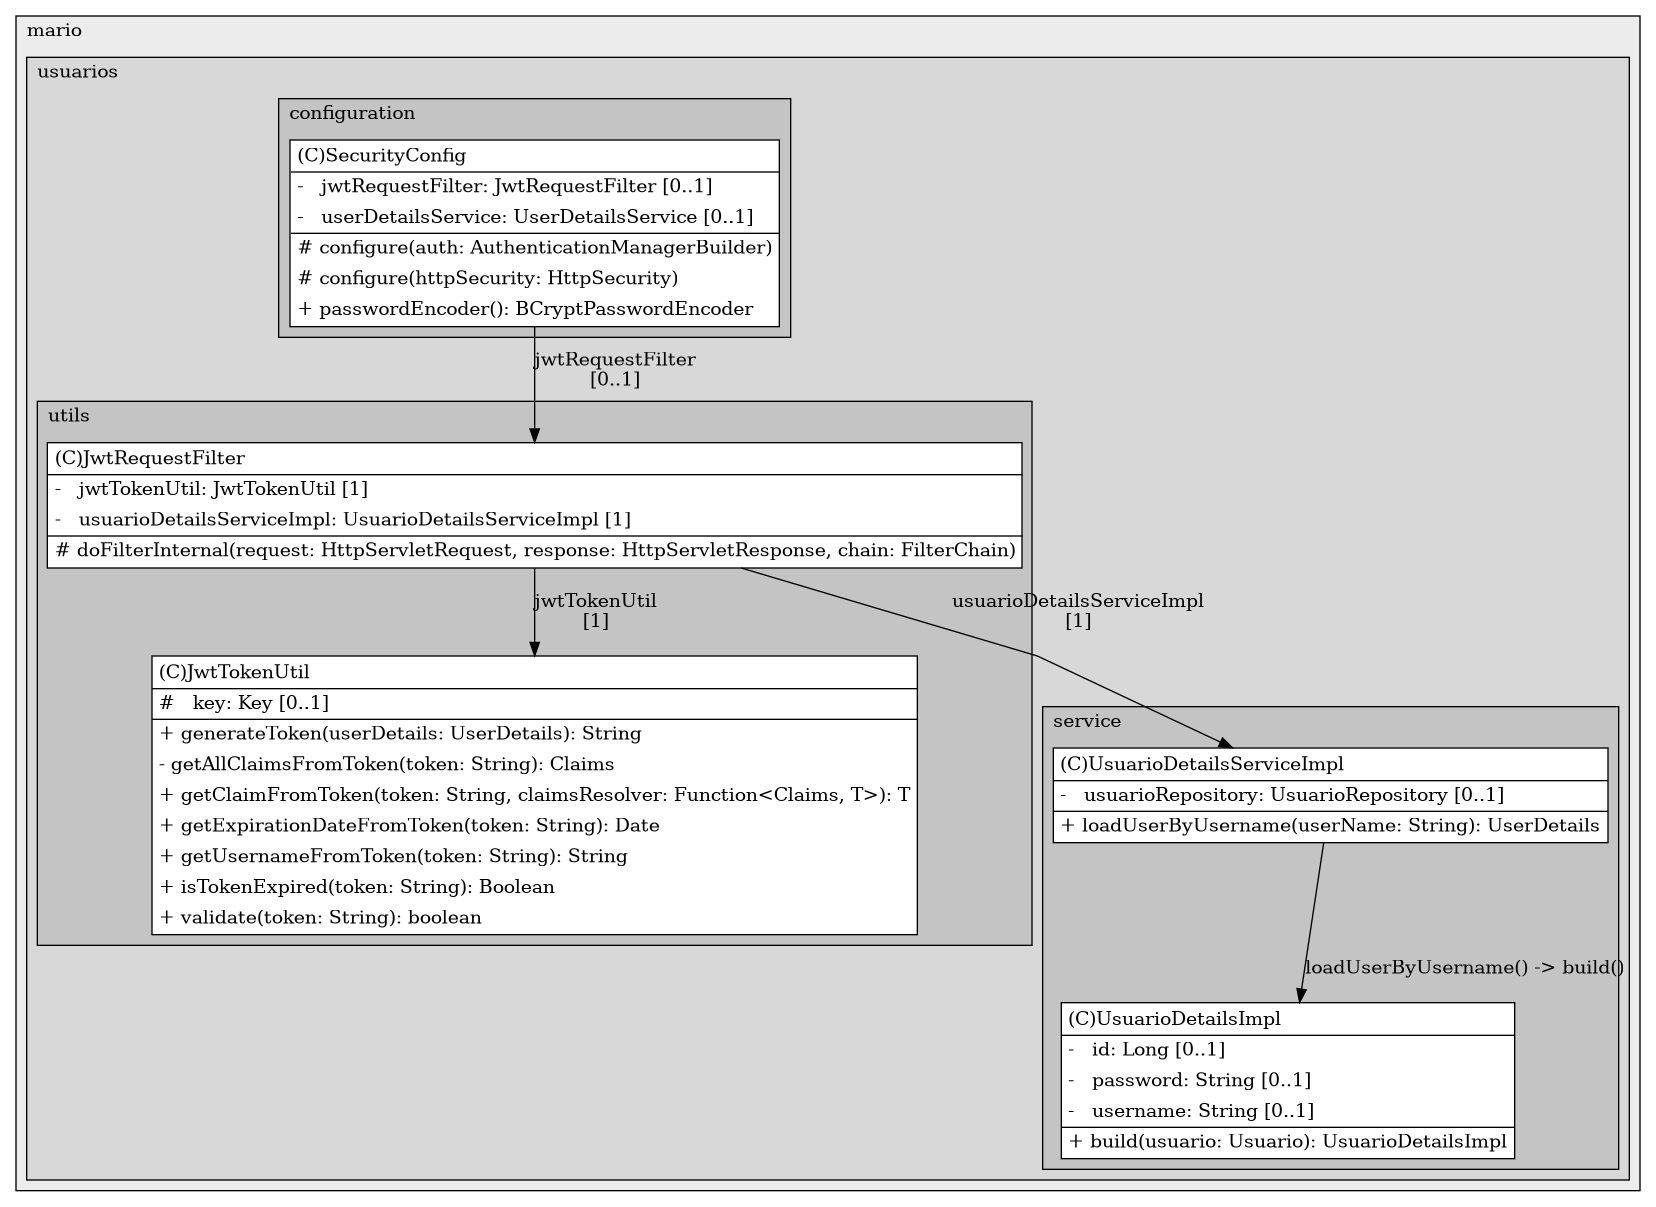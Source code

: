 @startuml

/' diagram meta data start
config=StructureConfiguration;
{
  "projectClassification": {
    "searchMode": "OpenProject", // OpenProject, AllProjects
    "includedProjects": "",
    "pathEndKeywords": "*.impl",
    "isClientPath": "",
    "isClientName": "",
    "isTestPath": "",
    "isTestName": "",
    "isMappingPath": "",
    "isMappingName": "",
    "isDataAccessPath": "",
    "isDataAccessName": "",
    "isDataStructurePath": "",
    "isDataStructureName": "",
    "isInterfaceStructuresPath": "",
    "isInterfaceStructuresName": "",
    "isEntryPointPath": "",
    "isEntryPointName": "",
    "treatFinalFieldsAsMandatory": false
  },
  "graphRestriction": {
    "classPackageExcludeFilter": "",
    "classPackageIncludeFilter": "",
    "classNameExcludeFilter": "",
    "classNameIncludeFilter": "",
    "methodNameExcludeFilter": "",
    "methodNameIncludeFilter": "",
    "removeByInheritance": "", // inheritance/annotation based filtering is done in a second step
    "removeByAnnotation": "",
    "removeByClassPackage": "", // cleanup the graph after inheritance/annotation based filtering is done
    "removeByClassName": "",
    "cutMappings": false,
    "cutEnum": true,
    "cutTests": true,
    "cutClient": true,
    "cutDataAccess": true,
    "cutInterfaceStructures": true,
    "cutDataStructures": true,
    "cutGetterAndSetter": true,
    "cutConstructors": true
  },
  "graphTraversal": {
    "forwardDepth": 6,
    "backwardDepth": 6,
    "classPackageExcludeFilter": "",
    "classPackageIncludeFilter": "",
    "classNameExcludeFilter": "",
    "classNameIncludeFilter": "",
    "methodNameExcludeFilter": "",
    "methodNameIncludeFilter": "",
    "hideMappings": false,
    "hideDataStructures": false,
    "hidePrivateMethods": true,
    "hideInterfaceCalls": true, // indirection: implementation -> interface (is hidden) -> implementation
    "onlyShowApplicationEntryPoints": false, // root node is included
    "useMethodCallsForStructureDiagram": "ForwardOnly" // ForwardOnly, BothDirections, No
  },
  "details": {
    "aggregation": "GroupByClass", // ByClass, GroupByClass, None
    "showClassGenericTypes": true,
    "showMethods": true,
    "showMethodParameterNames": true,
    "showMethodParameterTypes": true,
    "showMethodReturnType": true,
    "showPackageLevels": 10,
    "showDetailedClassStructure": true
  },
  "rootClass": "com.mario.usuarios.utils.JwtRequestFilter",
  "extensionCallbackMethod": "" // qualified.class.name#methodName - signature: public static String method(String)
}
diagram meta data end '/



digraph g {
    rankdir="TB"
    splines=polyline
    

'nodes 
subgraph cluster_103666436 { 
   	label=mario
	labeljust=l
	fillcolor="#ececec"
	style=filled
   
   subgraph cluster_1532315985 { 
   	label=usuarios
	labeljust=l
	fillcolor="#d8d8d8"
	style=filled
   
   subgraph cluster_1497397257 { 
   	label=configuration
	labeljust=l
	fillcolor="#c4c4c4"
	style=filled
   
   SecurityConfig406270276[
	label=<<TABLE BORDER="1" CELLBORDER="0" CELLPADDING="4" CELLSPACING="0">
<TR><TD ALIGN="LEFT" >(C)SecurityConfig</TD></TR>
<HR/>
<TR><TD ALIGN="LEFT" >-   jwtRequestFilter: JwtRequestFilter [0..1]</TD></TR>
<TR><TD ALIGN="LEFT" >-   userDetailsService: UserDetailsService [0..1]</TD></TR>
<HR/>
<TR><TD ALIGN="LEFT" ># configure(auth: AuthenticationManagerBuilder)</TD></TR>
<TR><TD ALIGN="LEFT" ># configure(httpSecurity: HttpSecurity)</TD></TR>
<TR><TD ALIGN="LEFT" >+ passwordEncoder(): BCryptPasswordEncoder</TD></TR>
</TABLE>>
	style=filled
	margin=0
	shape=plaintext
	fillcolor="#FFFFFF"
];
} 

subgraph cluster_2098622070 { 
   	label=service
	labeljust=l
	fillcolor="#c4c4c4"
	style=filled
   
   UsuarioDetailsImpl648435075[
	label=<<TABLE BORDER="1" CELLBORDER="0" CELLPADDING="4" CELLSPACING="0">
<TR><TD ALIGN="LEFT" >(C)UsuarioDetailsImpl</TD></TR>
<HR/>
<TR><TD ALIGN="LEFT" >-   id: Long [0..1]</TD></TR>
<TR><TD ALIGN="LEFT" >-   password: String [0..1]</TD></TR>
<TR><TD ALIGN="LEFT" >-   username: String [0..1]</TD></TR>
<HR/>
<TR><TD ALIGN="LEFT" >+ build(usuario: Usuario): UsuarioDetailsImpl</TD></TR>
</TABLE>>
	style=filled
	margin=0
	shape=plaintext
	fillcolor="#FFFFFF"
];

UsuarioDetailsServiceImpl648435075[
	label=<<TABLE BORDER="1" CELLBORDER="0" CELLPADDING="4" CELLSPACING="0">
<TR><TD ALIGN="LEFT" >(C)UsuarioDetailsServiceImpl</TD></TR>
<HR/>
<TR><TD ALIGN="LEFT" >-   usuarioRepository: UsuarioRepository [0..1]</TD></TR>
<HR/>
<TR><TD ALIGN="LEFT" >+ loadUserByUsername(userName: String): UserDetails</TD></TR>
</TABLE>>
	style=filled
	margin=0
	shape=plaintext
	fillcolor="#FFFFFF"
];
} 

subgraph cluster_701674674 { 
   	label=utils
	labeljust=l
	fillcolor="#c4c4c4"
	style=filled
   
   JwtRequestFilter1415248639[
	label=<<TABLE BORDER="1" CELLBORDER="0" CELLPADDING="4" CELLSPACING="0">
<TR><TD ALIGN="LEFT" >(C)JwtRequestFilter</TD></TR>
<HR/>
<TR><TD ALIGN="LEFT" >-   jwtTokenUtil: JwtTokenUtil [1]</TD></TR>
<TR><TD ALIGN="LEFT" >-   usuarioDetailsServiceImpl: UsuarioDetailsServiceImpl [1]</TD></TR>
<HR/>
<TR><TD ALIGN="LEFT" ># doFilterInternal(request: HttpServletRequest, response: HttpServletResponse, chain: FilterChain)</TD></TR>
</TABLE>>
	style=filled
	margin=0
	shape=plaintext
	fillcolor="#FFFFFF"
];

JwtTokenUtil1415248639[
	label=<<TABLE BORDER="1" CELLBORDER="0" CELLPADDING="4" CELLSPACING="0">
<TR><TD ALIGN="LEFT" >(C)JwtTokenUtil</TD></TR>
<HR/>
<TR><TD ALIGN="LEFT" >#   key: Key [0..1]</TD></TR>
<HR/>
<TR><TD ALIGN="LEFT" >+ generateToken(userDetails: UserDetails): String</TD></TR>
<TR><TD ALIGN="LEFT" >- getAllClaimsFromToken(token: String): Claims</TD></TR>
<TR><TD ALIGN="LEFT" >+ getClaimFromToken(token: String, claimsResolver: Function&lt;Claims, T&gt;): T</TD></TR>
<TR><TD ALIGN="LEFT" >+ getExpirationDateFromToken(token: String): Date</TD></TR>
<TR><TD ALIGN="LEFT" >+ getUsernameFromToken(token: String): String</TD></TR>
<TR><TD ALIGN="LEFT" >+ isTokenExpired(token: String): Boolean</TD></TR>
<TR><TD ALIGN="LEFT" >+ validate(token: String): boolean</TD></TR>
</TABLE>>
	style=filled
	margin=0
	shape=plaintext
	fillcolor="#FFFFFF"
];
} 
} 
} 

'edges    
JwtRequestFilter1415248639 -> JwtTokenUtil1415248639[label="jwtTokenUtil
[1]"];
JwtRequestFilter1415248639 -> UsuarioDetailsServiceImpl648435075[label="usuarioDetailsServiceImpl
[1]"];
SecurityConfig406270276 -> JwtRequestFilter1415248639[label="jwtRequestFilter
[0..1]"];
UsuarioDetailsServiceImpl648435075 -> UsuarioDetailsImpl648435075[label="loadUserByUsername() -> build()"];
    
}
@enduml